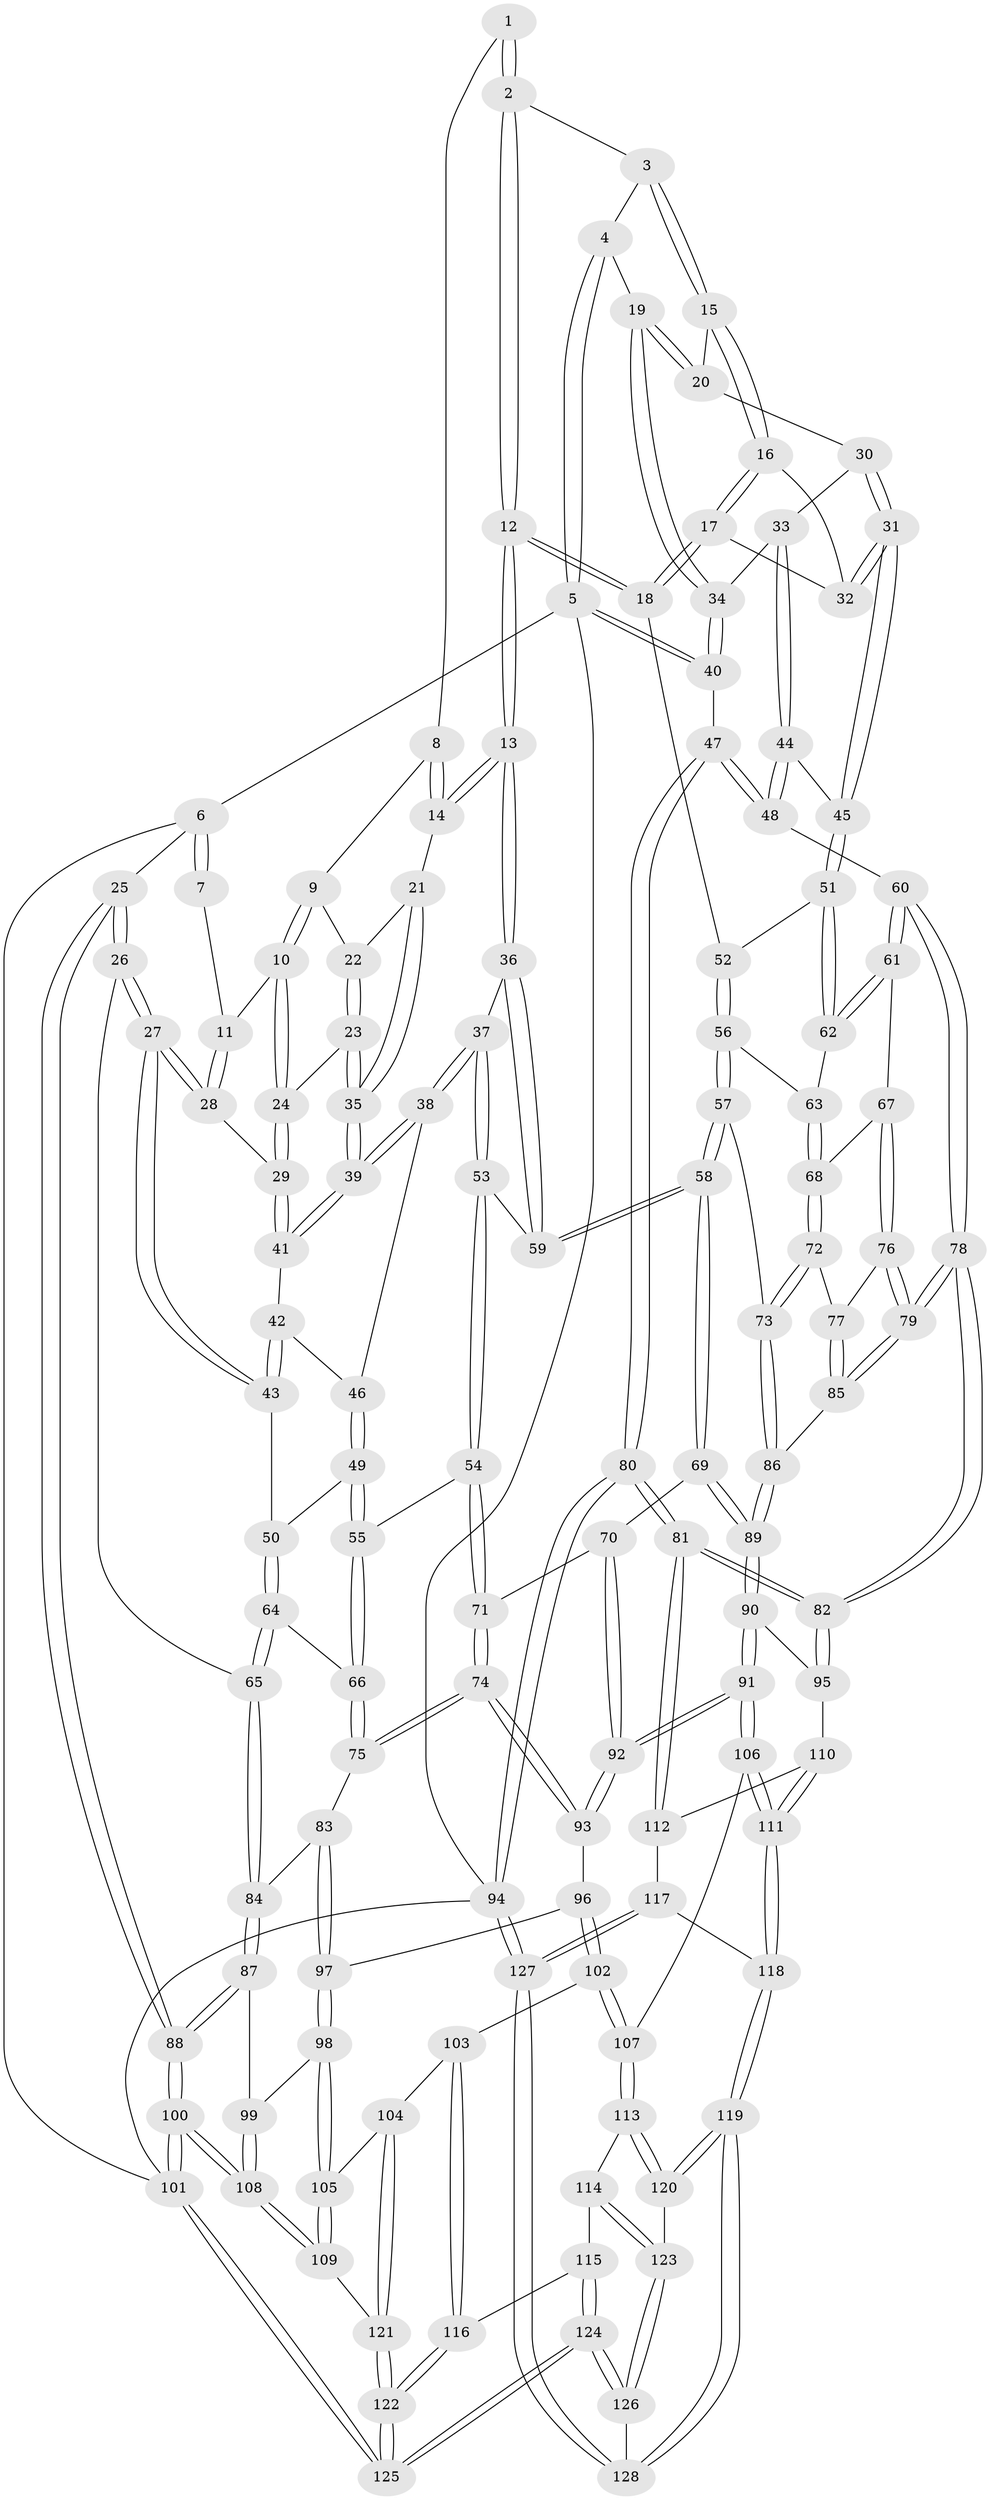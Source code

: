 // coarse degree distribution, {4: 0.4177215189873418, 5: 0.4430379746835443, 6: 0.10126582278481013, 3: 0.0379746835443038}
// Generated by graph-tools (version 1.1) at 2025/42/03/06/25 10:42:28]
// undirected, 128 vertices, 317 edges
graph export_dot {
graph [start="1"]
  node [color=gray90,style=filled];
  1 [pos="+0.5840616040625773+0"];
  2 [pos="+0.6868046588136594+0"];
  3 [pos="+0.7053893257097146+0"];
  4 [pos="+0.8346335486017195+0"];
  5 [pos="+1+0"];
  6 [pos="+0+0"];
  7 [pos="+0.29402252640513526+0"];
  8 [pos="+0.5583646204560055+0"];
  9 [pos="+0.3730029857792733+0.06454970835549255"];
  10 [pos="+0.3265060521094146+0.05350678968501634"];
  11 [pos="+0.28164214420834977+0.017995890716484077"];
  12 [pos="+0.5878192083809419+0.20663855338407716"];
  13 [pos="+0.583300576350088+0.20825576159138526"];
  14 [pos="+0.48616358127943443+0.10023766714142891"];
  15 [pos="+0.7650291303998741+0"];
  16 [pos="+0.7467935832313187+0.05850024826776104"];
  17 [pos="+0.6444749639507205+0.20269951156139648"];
  18 [pos="+0.6411495059496282+0.20485820797771628"];
  19 [pos="+0.9875894354836453+0.09979201567093256"];
  20 [pos="+0.7689599165137446+0.001738010120990161"];
  21 [pos="+0.4661624881568808+0.1065370316685736"];
  22 [pos="+0.40250453401994263+0.08274445533653148"];
  23 [pos="+0.35255338334405756+0.15565670276561305"];
  24 [pos="+0.3446270930696823+0.15063385099932664"];
  25 [pos="+0+0.17105148292844152"];
  26 [pos="+0+0.1876321109735901"];
  27 [pos="+0+0.19031573284696818"];
  28 [pos="+0.21339267843742654+0.0982057076043903"];
  29 [pos="+0.27783941088914854+0.16653030844613145"];
  30 [pos="+0.8541386460093489+0.13206116307385113"];
  31 [pos="+0.815145778394258+0.22853097237791675"];
  32 [pos="+0.780041103150445+0.2020990280108522"];
  33 [pos="+0.9725477131266186+0.14983828230983887"];
  34 [pos="+1+0.13029510351329313"];
  35 [pos="+0.3932306969850089+0.1945024340903864"];
  36 [pos="+0.573972240976808+0.22380859710519468"];
  37 [pos="+0.4096089665799063+0.24214457554973295"];
  38 [pos="+0.39626422528221755+0.22735759301655867"];
  39 [pos="+0.39315966539019154+0.20592179596387078"];
  40 [pos="+1+0.16784008069008743"];
  41 [pos="+0.2795435678535414+0.19630092620439651"];
  42 [pos="+0.2766384594748724+0.21125791287868337"];
  43 [pos="+0.18302615677753903+0.2914875114862367"];
  44 [pos="+0.8630482346199629+0.291093477749384"];
  45 [pos="+0.8394757436732643+0.2874523903559732"];
  46 [pos="+0.330694151150385+0.2529450798365088"];
  47 [pos="+1+0.39523872102049623"];
  48 [pos="+0.9704856647030343+0.3776335218066419"];
  49 [pos="+0.280703659422252+0.34223553638240495"];
  50 [pos="+0.22151128512995577+0.32944479447357505"];
  51 [pos="+0.8025087914886105+0.3118927766656396"];
  52 [pos="+0.6686504599084168+0.23840252099518053"];
  53 [pos="+0.41749324346860833+0.3428067716475755"];
  54 [pos="+0.36217355447952965+0.38792845554151784"];
  55 [pos="+0.33386847699888744+0.38247989015162237"];
  56 [pos="+0.6979457775378825+0.3900963233547031"];
  57 [pos="+0.6536604005921179+0.43526298114218437"];
  58 [pos="+0.6010653273562881+0.44241421457065416"];
  59 [pos="+0.5557524735589114+0.36147040241804007"];
  60 [pos="+0.884784947086019+0.4633684271403215"];
  61 [pos="+0.8803498530861386+0.4642176810491571"];
  62 [pos="+0.7800612071117285+0.34133279003330214"];
  63 [pos="+0.7771331151357878+0.3442600015158069"];
  64 [pos="+0.1815277890254435+0.47285654901161395"];
  65 [pos="+0.17298895772821632+0.4768302119864681"];
  66 [pos="+0.25250160094266205+0.491498660724325"];
  67 [pos="+0.8718755987140924+0.46731546942640406"];
  68 [pos="+0.8139905824594893+0.449675872165438"];
  69 [pos="+0.5839092654316542+0.4706295263444634"];
  70 [pos="+0.5767987590673413+0.4763954195765407"];
  71 [pos="+0.4143967500698767+0.5143003272358293"];
  72 [pos="+0.7335729484540447+0.4815640429200677"];
  73 [pos="+0.7170239238132863+0.4809329985384851"];
  74 [pos="+0.35283818639353176+0.6149124255304944"];
  75 [pos="+0.2886253515631388+0.5398446052053139"];
  76 [pos="+0.8357279789206914+0.5123996620657039"];
  77 [pos="+0.8141542782474446+0.5208881341073929"];
  78 [pos="+0.9806951080907077+0.6939109214116838"];
  79 [pos="+0.9020535481359117+0.6535378431436701"];
  80 [pos="+1+0.8228404985235531"];
  81 [pos="+1+0.8043104828692256"];
  82 [pos="+1+0.749591220939956"];
  83 [pos="+0.09266676428913852+0.576693644712001"];
  84 [pos="+0.09014851118942532+0.5749134034280998"];
  85 [pos="+0.7821080578302392+0.6160136705768801"];
  86 [pos="+0.7536203454301222+0.6175039666807021"];
  87 [pos="+0+0.583155747293641"];
  88 [pos="+0+0.5803775879981713"];
  89 [pos="+0.6945911983714486+0.6600043784445019"];
  90 [pos="+0.6619043508655752+0.7259946623075684"];
  91 [pos="+0.5192624634816156+0.7552819032278701"];
  92 [pos="+0.518558859917999+0.754315790199203"];
  93 [pos="+0.3504169728467726+0.6408966697876395"];
  94 [pos="+1+1"];
  95 [pos="+0.7130564171018499+0.7667286750596803"];
  96 [pos="+0.3125200689816136+0.661717882705341"];
  97 [pos="+0.20759917711371706+0.6643922797215605"];
  98 [pos="+0.15627510209048723+0.755553104825504"];
  99 [pos="+0.1411099669935589+0.7534987722253318"];
  100 [pos="+0+0.7973971067238548"];
  101 [pos="+0+1"];
  102 [pos="+0.2848238686970647+0.7986577653447782"];
  103 [pos="+0.26311968828004584+0.838318202086794"];
  104 [pos="+0.2078053835284976+0.8625865439987935"];
  105 [pos="+0.1582765274705611+0.7675716390642259"];
  106 [pos="+0.5182200064102721+0.7606805592636695"];
  107 [pos="+0.4513233550625307+0.8427038252084468"];
  108 [pos="+0+0.8109215930814112"];
  109 [pos="+0.03504565320544059+0.8690341388686224"];
  110 [pos="+0.724769012730571+0.8273527692148414"];
  111 [pos="+0.6188976422871412+0.9499239800440702"];
  112 [pos="+0.7657016433903115+0.8830952211682193"];
  113 [pos="+0.4276414178728194+0.8853410492437258"];
  114 [pos="+0.42552811238245697+0.8876490693166291"];
  115 [pos="+0.38264403770851735+0.9082183569723071"];
  116 [pos="+0.3638397525035821+0.9067563193457635"];
  117 [pos="+0.7526748940137562+0.9358656050519913"];
  118 [pos="+0.6193586470872239+0.9522817409528612"];
  119 [pos="+0.6003740786029708+1"];
  120 [pos="+0.54757126431955+0.9888795823313482"];
  121 [pos="+0.1677917146627632+0.9375871149606377"];
  122 [pos="+0.1875470861289569+1"];
  123 [pos="+0.4488662981170052+0.9711527309131559"];
  124 [pos="+0.33288738828062675+1"];
  125 [pos="+0.17810961389654456+1"];
  126 [pos="+0.44787438907256627+1"];
  127 [pos="+1+1"];
  128 [pos="+0.6012153129996768+1"];
  1 -- 2;
  1 -- 2;
  1 -- 8;
  2 -- 3;
  2 -- 12;
  2 -- 12;
  3 -- 4;
  3 -- 15;
  3 -- 15;
  4 -- 5;
  4 -- 5;
  4 -- 19;
  5 -- 6;
  5 -- 40;
  5 -- 40;
  5 -- 94;
  6 -- 7;
  6 -- 7;
  6 -- 25;
  6 -- 101;
  7 -- 11;
  8 -- 9;
  8 -- 14;
  8 -- 14;
  9 -- 10;
  9 -- 10;
  9 -- 22;
  10 -- 11;
  10 -- 24;
  10 -- 24;
  11 -- 28;
  11 -- 28;
  12 -- 13;
  12 -- 13;
  12 -- 18;
  12 -- 18;
  13 -- 14;
  13 -- 14;
  13 -- 36;
  13 -- 36;
  14 -- 21;
  15 -- 16;
  15 -- 16;
  15 -- 20;
  16 -- 17;
  16 -- 17;
  16 -- 32;
  17 -- 18;
  17 -- 18;
  17 -- 32;
  18 -- 52;
  19 -- 20;
  19 -- 20;
  19 -- 34;
  19 -- 34;
  20 -- 30;
  21 -- 22;
  21 -- 35;
  21 -- 35;
  22 -- 23;
  22 -- 23;
  23 -- 24;
  23 -- 35;
  23 -- 35;
  24 -- 29;
  24 -- 29;
  25 -- 26;
  25 -- 26;
  25 -- 88;
  25 -- 88;
  26 -- 27;
  26 -- 27;
  26 -- 65;
  27 -- 28;
  27 -- 28;
  27 -- 43;
  27 -- 43;
  28 -- 29;
  29 -- 41;
  29 -- 41;
  30 -- 31;
  30 -- 31;
  30 -- 33;
  31 -- 32;
  31 -- 32;
  31 -- 45;
  31 -- 45;
  33 -- 34;
  33 -- 44;
  33 -- 44;
  34 -- 40;
  34 -- 40;
  35 -- 39;
  35 -- 39;
  36 -- 37;
  36 -- 59;
  36 -- 59;
  37 -- 38;
  37 -- 38;
  37 -- 53;
  37 -- 53;
  38 -- 39;
  38 -- 39;
  38 -- 46;
  39 -- 41;
  39 -- 41;
  40 -- 47;
  41 -- 42;
  42 -- 43;
  42 -- 43;
  42 -- 46;
  43 -- 50;
  44 -- 45;
  44 -- 48;
  44 -- 48;
  45 -- 51;
  45 -- 51;
  46 -- 49;
  46 -- 49;
  47 -- 48;
  47 -- 48;
  47 -- 80;
  47 -- 80;
  48 -- 60;
  49 -- 50;
  49 -- 55;
  49 -- 55;
  50 -- 64;
  50 -- 64;
  51 -- 52;
  51 -- 62;
  51 -- 62;
  52 -- 56;
  52 -- 56;
  53 -- 54;
  53 -- 54;
  53 -- 59;
  54 -- 55;
  54 -- 71;
  54 -- 71;
  55 -- 66;
  55 -- 66;
  56 -- 57;
  56 -- 57;
  56 -- 63;
  57 -- 58;
  57 -- 58;
  57 -- 73;
  58 -- 59;
  58 -- 59;
  58 -- 69;
  58 -- 69;
  60 -- 61;
  60 -- 61;
  60 -- 78;
  60 -- 78;
  61 -- 62;
  61 -- 62;
  61 -- 67;
  62 -- 63;
  63 -- 68;
  63 -- 68;
  64 -- 65;
  64 -- 65;
  64 -- 66;
  65 -- 84;
  65 -- 84;
  66 -- 75;
  66 -- 75;
  67 -- 68;
  67 -- 76;
  67 -- 76;
  68 -- 72;
  68 -- 72;
  69 -- 70;
  69 -- 89;
  69 -- 89;
  70 -- 71;
  70 -- 92;
  70 -- 92;
  71 -- 74;
  71 -- 74;
  72 -- 73;
  72 -- 73;
  72 -- 77;
  73 -- 86;
  73 -- 86;
  74 -- 75;
  74 -- 75;
  74 -- 93;
  74 -- 93;
  75 -- 83;
  76 -- 77;
  76 -- 79;
  76 -- 79;
  77 -- 85;
  77 -- 85;
  78 -- 79;
  78 -- 79;
  78 -- 82;
  78 -- 82;
  79 -- 85;
  79 -- 85;
  80 -- 81;
  80 -- 81;
  80 -- 94;
  80 -- 94;
  81 -- 82;
  81 -- 82;
  81 -- 112;
  81 -- 112;
  82 -- 95;
  82 -- 95;
  83 -- 84;
  83 -- 97;
  83 -- 97;
  84 -- 87;
  84 -- 87;
  85 -- 86;
  86 -- 89;
  86 -- 89;
  87 -- 88;
  87 -- 88;
  87 -- 99;
  88 -- 100;
  88 -- 100;
  89 -- 90;
  89 -- 90;
  90 -- 91;
  90 -- 91;
  90 -- 95;
  91 -- 92;
  91 -- 92;
  91 -- 106;
  91 -- 106;
  92 -- 93;
  92 -- 93;
  93 -- 96;
  94 -- 127;
  94 -- 127;
  94 -- 101;
  95 -- 110;
  96 -- 97;
  96 -- 102;
  96 -- 102;
  97 -- 98;
  97 -- 98;
  98 -- 99;
  98 -- 105;
  98 -- 105;
  99 -- 108;
  99 -- 108;
  100 -- 101;
  100 -- 101;
  100 -- 108;
  100 -- 108;
  101 -- 125;
  101 -- 125;
  102 -- 103;
  102 -- 107;
  102 -- 107;
  103 -- 104;
  103 -- 116;
  103 -- 116;
  104 -- 105;
  104 -- 121;
  104 -- 121;
  105 -- 109;
  105 -- 109;
  106 -- 107;
  106 -- 111;
  106 -- 111;
  107 -- 113;
  107 -- 113;
  108 -- 109;
  108 -- 109;
  109 -- 121;
  110 -- 111;
  110 -- 111;
  110 -- 112;
  111 -- 118;
  111 -- 118;
  112 -- 117;
  113 -- 114;
  113 -- 120;
  113 -- 120;
  114 -- 115;
  114 -- 123;
  114 -- 123;
  115 -- 116;
  115 -- 124;
  115 -- 124;
  116 -- 122;
  116 -- 122;
  117 -- 118;
  117 -- 127;
  117 -- 127;
  118 -- 119;
  118 -- 119;
  119 -- 120;
  119 -- 120;
  119 -- 128;
  119 -- 128;
  120 -- 123;
  121 -- 122;
  121 -- 122;
  122 -- 125;
  122 -- 125;
  123 -- 126;
  123 -- 126;
  124 -- 125;
  124 -- 125;
  124 -- 126;
  124 -- 126;
  126 -- 128;
  127 -- 128;
  127 -- 128;
}
